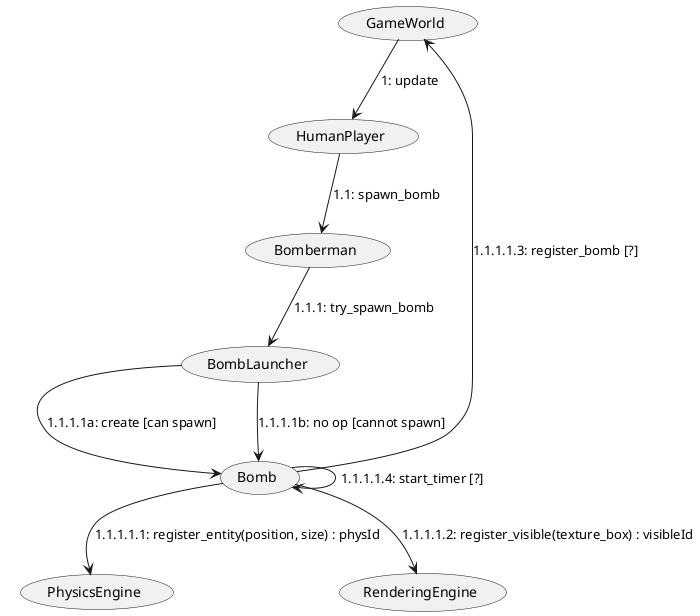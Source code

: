 @startuml

(GameWorld) --> (HumanPlayer) : "1: update"
(HumanPlayer) --> (Bomberman) : "1.1: spawn_bomb"
(Bomberman) --> (BombLauncher) : "1.1.1: try_spawn_bomb"
(BombLauncher) --> (Bomb) : "1.1.1.1a: create [can spawn]"
(BombLauncher) --> (Bomb) : "1.1.1.1b: no op [cannot spawn]"

(Bomb) --> (PhysicsEngine) :   "1.1.1.1.1: register_entity(position, size) : physId"
(Bomb) --> (RenderingEngine) : "1.1.1.1.2: register_visible(texture_box) : visibleId"

(Bomb) --> (GameWorld) : "1.1.1.1.3: register_bomb [?]"
(Bomb) --> (Bomb) :      "1.1.1.1.4: start_timer [?]"

@enduml